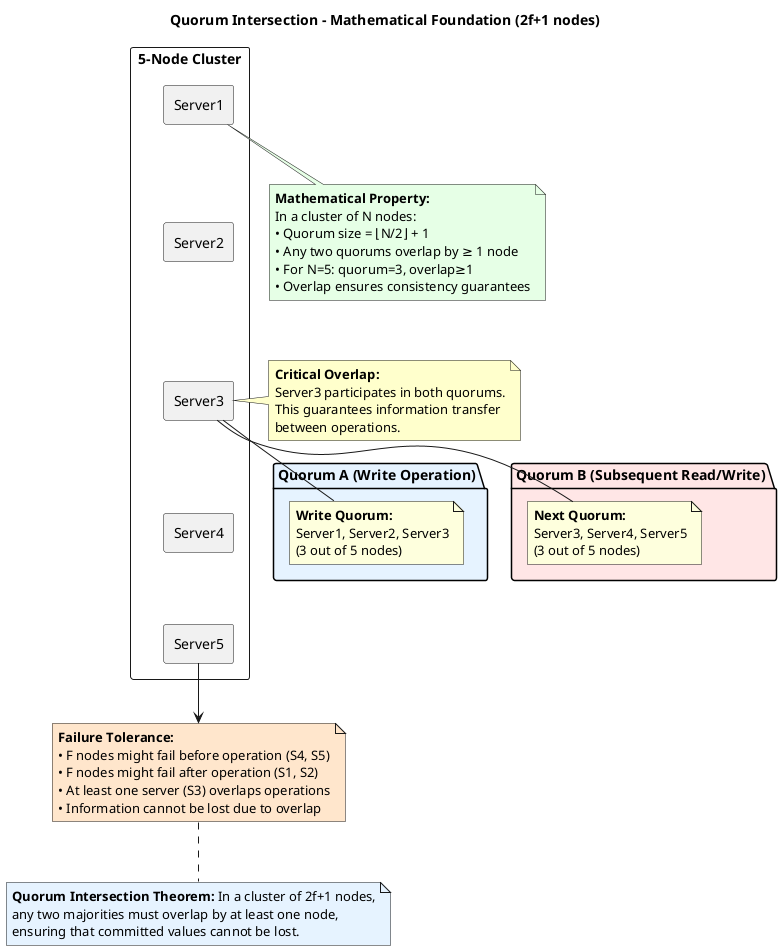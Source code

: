 @startuml

title Quorum Intersection - Mathematical Foundation (2f+1 nodes)

rectangle "5-Node Cluster" {
  rectangle "Server1" as S1
  rectangle "Server2" as S2  
  rectangle "Server3" as S3
  rectangle "Server4" as S4
  rectangle "Server5" as S5
}

package "Quorum A (Write Operation)" #E6F3FF {
  S1 -[hidden]- S2
  S2 -[hidden]- S3
  note as QuorumA
  **Write Quorum:**
  Server1, Server2, Server3
  (3 out of 5 nodes)
  end note
}

package "Quorum B (Subsequent Read/Write)" #FFE6E6 {
  S3 -[hidden]- S4  
  S4 -[hidden]- S5
  note as QuorumB
  **Next Quorum:**
  Server3, Server4, Server5
  (3 out of 5 nodes)
  end note
}

note right of S3 #FFFFCC
**Critical Overlap:**
Server3 participates in both quorums.
This guarantees information transfer
between operations.
end note

note as MathProperty #E6FFE6
**Mathematical Property:**
In a cluster of N nodes:
• Quorum size = ⌊N/2⌋ + 1
• Any two quorums overlap by ≥ 1 node
• For N=5: quorum=3, overlap≥1
• Overlap ensures consistency guarantees
end note

note as FailureScenario #FFE6CC
**Failure Tolerance:**
• F nodes might fail before operation (S4, S5)
• F nodes might fail after operation (S1, S2)  
• At least one server (S3) overlaps operations
• Information cannot be lost due to overlap
end note

S1 --> MathProperty
S5 --> FailureScenario
S3 --> QuorumA
S3 --> QuorumB

note bottom #E6F3FF
**Quorum Intersection Theorem:** In a cluster of 2f+1 nodes,
any two majorities must overlap by at least one node,
ensuring that committed values cannot be lost.
end note
@enduml 